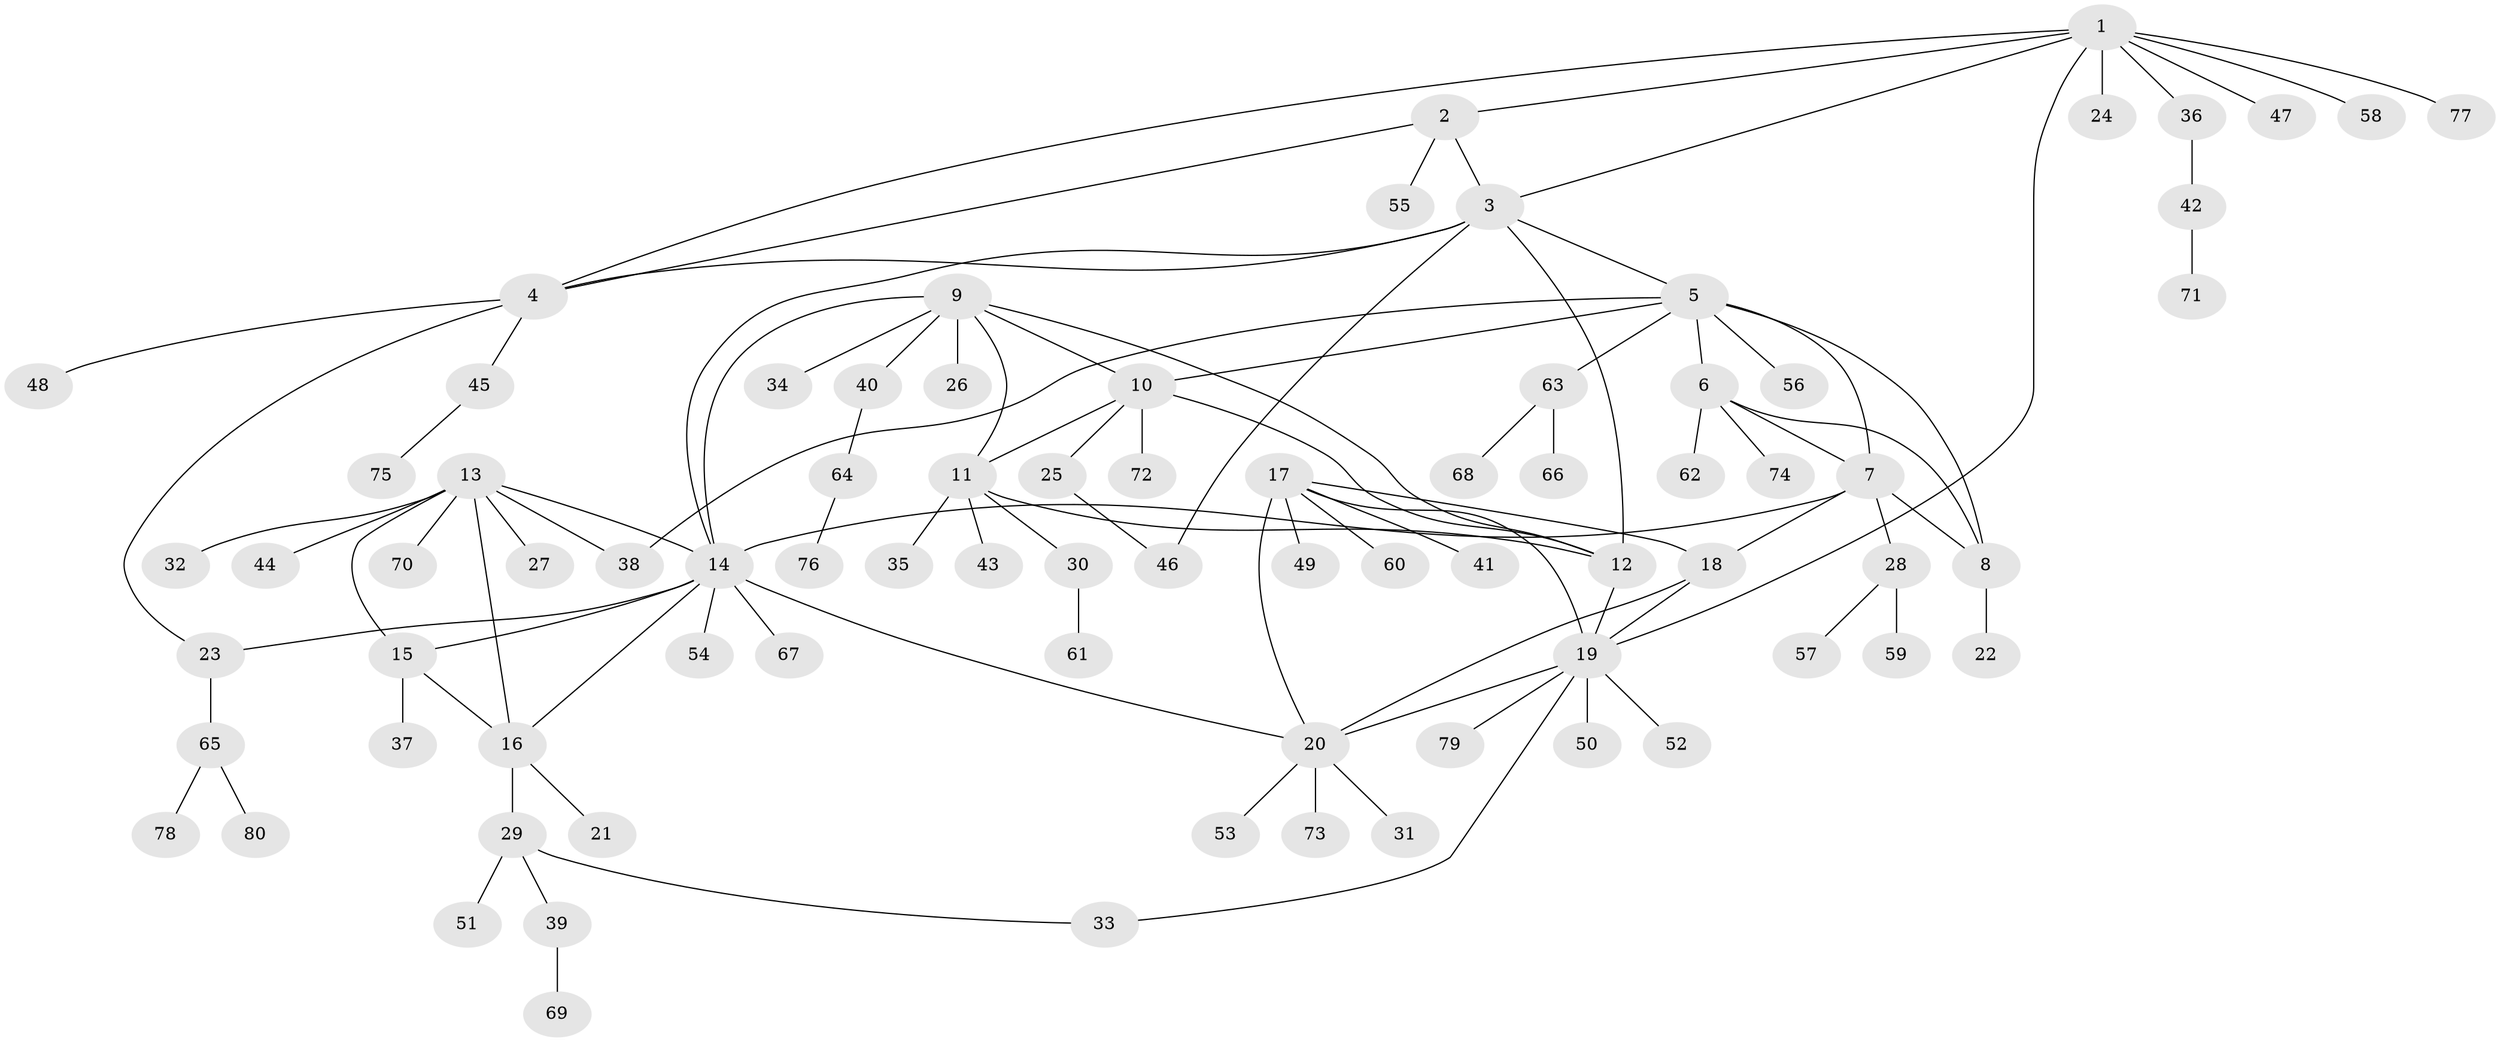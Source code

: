 // coarse degree distribution, {9: 0.020833333333333332, 4: 0.0625, 7: 0.0625, 5: 0.0625, 8: 0.0625, 3: 0.0625, 6: 0.041666666666666664, 1: 0.5833333333333334, 2: 0.041666666666666664}
// Generated by graph-tools (version 1.1) at 2025/19/03/04/25 18:19:46]
// undirected, 80 vertices, 104 edges
graph export_dot {
graph [start="1"]
  node [color=gray90,style=filled];
  1;
  2;
  3;
  4;
  5;
  6;
  7;
  8;
  9;
  10;
  11;
  12;
  13;
  14;
  15;
  16;
  17;
  18;
  19;
  20;
  21;
  22;
  23;
  24;
  25;
  26;
  27;
  28;
  29;
  30;
  31;
  32;
  33;
  34;
  35;
  36;
  37;
  38;
  39;
  40;
  41;
  42;
  43;
  44;
  45;
  46;
  47;
  48;
  49;
  50;
  51;
  52;
  53;
  54;
  55;
  56;
  57;
  58;
  59;
  60;
  61;
  62;
  63;
  64;
  65;
  66;
  67;
  68;
  69;
  70;
  71;
  72;
  73;
  74;
  75;
  76;
  77;
  78;
  79;
  80;
  1 -- 2;
  1 -- 3;
  1 -- 4;
  1 -- 19;
  1 -- 24;
  1 -- 36;
  1 -- 47;
  1 -- 58;
  1 -- 77;
  2 -- 3;
  2 -- 4;
  2 -- 55;
  3 -- 4;
  3 -- 5;
  3 -- 12;
  3 -- 14;
  3 -- 46;
  4 -- 23;
  4 -- 45;
  4 -- 48;
  5 -- 6;
  5 -- 7;
  5 -- 8;
  5 -- 10;
  5 -- 38;
  5 -- 56;
  5 -- 63;
  6 -- 7;
  6 -- 8;
  6 -- 62;
  6 -- 74;
  7 -- 8;
  7 -- 14;
  7 -- 18;
  7 -- 28;
  8 -- 22;
  9 -- 10;
  9 -- 11;
  9 -- 12;
  9 -- 14;
  9 -- 26;
  9 -- 34;
  9 -- 40;
  10 -- 11;
  10 -- 12;
  10 -- 25;
  10 -- 72;
  11 -- 12;
  11 -- 30;
  11 -- 35;
  11 -- 43;
  12 -- 19;
  13 -- 14;
  13 -- 15;
  13 -- 16;
  13 -- 27;
  13 -- 32;
  13 -- 38;
  13 -- 44;
  13 -- 70;
  14 -- 15;
  14 -- 16;
  14 -- 20;
  14 -- 23;
  14 -- 54;
  14 -- 67;
  15 -- 16;
  15 -- 37;
  16 -- 21;
  16 -- 29;
  17 -- 18;
  17 -- 19;
  17 -- 20;
  17 -- 41;
  17 -- 49;
  17 -- 60;
  18 -- 19;
  18 -- 20;
  19 -- 20;
  19 -- 33;
  19 -- 50;
  19 -- 52;
  19 -- 79;
  20 -- 31;
  20 -- 53;
  20 -- 73;
  23 -- 65;
  25 -- 46;
  28 -- 57;
  28 -- 59;
  29 -- 33;
  29 -- 39;
  29 -- 51;
  30 -- 61;
  36 -- 42;
  39 -- 69;
  40 -- 64;
  42 -- 71;
  45 -- 75;
  63 -- 66;
  63 -- 68;
  64 -- 76;
  65 -- 78;
  65 -- 80;
}
